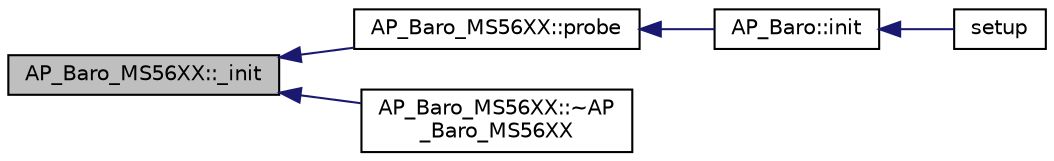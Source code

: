 digraph "AP_Baro_MS56XX::_init"
{
 // INTERACTIVE_SVG=YES
  edge [fontname="Helvetica",fontsize="10",labelfontname="Helvetica",labelfontsize="10"];
  node [fontname="Helvetica",fontsize="10",shape=record];
  rankdir="LR";
  Node1 [label="AP_Baro_MS56XX::_init",height=0.2,width=0.4,color="black", fillcolor="grey75", style="filled", fontcolor="black"];
  Node1 -> Node2 [dir="back",color="midnightblue",fontsize="10",style="solid",fontname="Helvetica"];
  Node2 [label="AP_Baro_MS56XX::probe",height=0.2,width=0.4,color="black", fillcolor="white", style="filled",URL="$classAP__Baro__MS56XX.html#ad4e1780fe0c684f594cc93ec96a9c876"];
  Node2 -> Node3 [dir="back",color="midnightblue",fontsize="10",style="solid",fontname="Helvetica"];
  Node3 [label="AP_Baro::init",height=0.2,width=0.4,color="black", fillcolor="white", style="filled",URL="$classAP__Baro.html#a942db790233528bfbb4d9a07c3454360"];
  Node3 -> Node4 [dir="back",color="midnightblue",fontsize="10",style="solid",fontname="Helvetica"];
  Node4 [label="setup",height=0.2,width=0.4,color="black", fillcolor="white", style="filled",URL="$BARO__generic_8cpp.html#a4fc01d736fe50cf5b977f755b675f11d"];
  Node1 -> Node5 [dir="back",color="midnightblue",fontsize="10",style="solid",fontname="Helvetica"];
  Node5 [label="AP_Baro_MS56XX::~AP\l_Baro_MS56XX",height=0.2,width=0.4,color="black", fillcolor="white", style="filled",URL="$classAP__Baro__MS56XX.html#a355a33a0b35cdf084ae22c85978492a2"];
}
